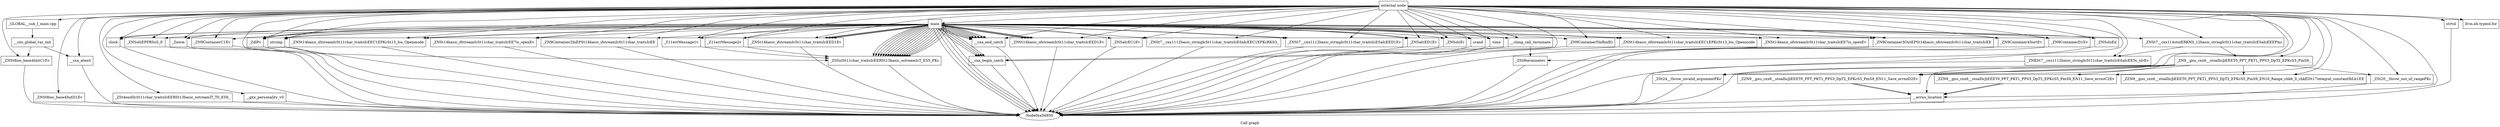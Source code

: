 digraph "Call graph" {
	label="Call graph";

	Node0xa53a90 [shape=record,label="{external node}"];
	Node0xa53a90 -> Node0xa53a60;
	Node0xa53a90 -> Node0x9fa210;
	Node0xa53a90 -> Node0xa0a820;
	Node0xa53a90 -> Node0x9f9630;
	Node0xa53a90 -> Node0xa02760;
	Node0xa53a90 -> Node0x97c7e0;
	Node0xa53a90 -> Node0xa4b870;
	Node0xa53a90 -> Node0xa0be50;
	Node0xa53a90 -> Node0x9fa260;
	Node0xa53a90 -> Node0xa00640;
	Node0xa53a90 -> Node0xa4e670;
	Node0xa53a90 -> Node0xa4b7b0;
	Node0xa53a90 -> Node0xa02880;
	Node0xa53a90 -> Node0xa0af30;
	Node0xa53a90 -> Node0xa4eed0;
	Node0xa53a90 -> Node0x9bc1b0;
	Node0xa53a90 -> Node0x9f9a00;
	Node0xa53a90 -> Node0x9f9ca0;
	Node0xa53a90 -> Node0xa5b700;
	Node0xa53a90 -> Node0xa4c1b0;
	Node0xa53a90 -> Node0xa5b730;
	Node0xa53a90 -> Node0x9f9c70;
	Node0xa53a90 -> Node0xa4ec30;
	Node0xa53a90 -> Node0xa53b60;
	Node0xa53a90 -> Node0x9feaa0;
	Node0xa53a90 -> Node0x9f9e10;
	Node0xa53a90 -> Node0x9f9e40;
	Node0xa53a90 -> Node0x9fead0;
	Node0xa53a90 -> Node0xa011f0;
	Node0xa53a90 -> Node0xa01260;
	Node0xa53a90 -> Node0xa08790;
	Node0xa53a90 -> Node0x97c120;
	Node0xa53a90 -> Node0xa5c550;
	Node0xa53a90 -> Node0xa4c9c0;
	Node0xa53a90 -> Node0x97bfb0;
	Node0xa53a90 -> Node0xa5c4b0;
	Node0xa53a90 -> Node0xa55010;
	Node0xa53a90 -> Node0xa4e4d0;
	Node0xa53a90 -> Node0x91b3b0;
	Node0xa53a90 -> Node0xa4ec00;
	Node0xa53a90 -> Node0xa017a0;
	Node0xa53a90 -> Node0xa60710;
	Node0xa53a90 -> Node0xa4e720;
	Node0xa53a90 -> Node0xa5b970;
	Node0xa53a90 -> Node0xa4c7e0;
	Node0xa53a90 -> Node0xa0ab50;
	Node0xa53a90 -> Node0xa60630;
	Node0xa53a90 -> Node0xa606a0;
	Node0xa53a90 -> Node0xa0aae0;
	Node0xa53a90 -> Node0x9ff3b0;
	Node0x9ff3b0 [shape=record,label="{_GLOBAL__sub_I_main.cpp}"];
	Node0x9ff3b0 -> Node0xa53ac0;
	Node0xa53ac0 [shape=record,label="{__cxx_global_var_init}"];
	Node0xa53ac0 -> Node0xa53a60;
	Node0xa53ac0 -> Node0xa0a820;
	Node0xa53a60 [shape=record,label="{_ZNSt8ios_base4InitC1Ev}"];
	Node0xa53a60 -> Node0xa56950;
	Node0x9fa210 [shape=record,label="{_ZNSt8ios_base4InitD1Ev}"];
	Node0x9fa210 -> Node0xa56950;
	Node0xa0a820 [shape=record,label="{__cxa_atexit}"];
	Node0xa0a820 -> Node0xa56950;
	Node0x9f9630 [shape=record,label="{_Z11errMessage1v}"];
	Node0x9f9630 -> Node0xa02760;
	Node0xa02760 [shape=record,label="{_ZStlsISt11char_traitsIcEERSt13basic_ostreamIcT_ES5_PKc}"];
	Node0xa02760 -> Node0xa56950;
	Node0x97c7e0 [shape=record,label="{_Z11errMessage2v}"];
	Node0x97c7e0 -> Node0xa02760;
	Node0xa02880 [shape=record,label="{__gxx_personality_v0}"];
	Node0xa02880 -> Node0xa56950;
	Node0xa4b870 [shape=record,label="{main}"];
	Node0xa4b870 -> Node0x9f9630;
	Node0xa4b870 -> Node0xa0be50;
	Node0xa4b870 -> Node0xa02760;
	Node0xa4b870 -> Node0x9fa260;
	Node0xa4b870 -> Node0xa4e670;
	Node0xa4b870 -> Node0xa4b7b0;
	Node0xa4b870 -> Node0xa4eed0;
	Node0xa4b870 -> Node0x9bc1b0;
	Node0xa4b870 -> Node0x9bc1b0;
	Node0xa4b870 -> Node0x9f9a00;
	Node0xa4b870 -> Node0xa02760;
	Node0xa4b870 -> Node0xa0af30;
	Node0xa4b870 -> Node0xa5b700;
	Node0xa4b870 -> Node0xa5b730;
	Node0xa4b870 -> Node0xa02760;
	Node0xa4b870 -> Node0xa56950;
	Node0xa4b870 -> Node0xa02760;
	Node0xa4b870 -> Node0x9f9c70;
	Node0xa4b870 -> Node0x9f9ca0;
	Node0xa4b870 -> Node0xa5b700;
	Node0xa4b870 -> Node0x9f9c70;
	Node0xa4b870 -> Node0xa5b700;
	Node0xa4b870 -> Node0xa5b700;
	Node0xa4b870 -> Node0xa4eed0;
	Node0xa4b870 -> Node0x9f9e10;
	Node0xa4b870 -> Node0x9f9e40;
	Node0xa4b870 -> Node0x9feaa0;
	Node0xa4b870 -> Node0x9fead0;
	Node0xa4b870 -> Node0xa011f0;
	Node0xa4b870 -> Node0x9fead0;
	Node0xa4b870 -> Node0xa011f0;
	Node0xa4b870 -> Node0xa5b730;
	Node0xa4b870 -> Node0xa02760;
	Node0xa4b870 -> Node0xa56950;
	Node0xa4b870 -> Node0xa02760;
	Node0xa4b870 -> Node0x9f9c70;
	Node0xa4b870 -> Node0x9f9c70;
	Node0xa4b870 -> Node0xa02760;
	Node0xa4b870 -> Node0xa01260;
	Node0xa4b870 -> Node0xa02760;
	Node0xa4b870 -> Node0x97c120;
	Node0xa4b870 -> Node0xa08790;
	Node0xa4b870 -> Node0xa5c550;
	Node0xa4b870 -> Node0x97c7e0;
	Node0xa4b870 -> Node0xa4c9c0;
	Node0xa4b870 -> Node0x97bfb0;
	Node0xa4b870 -> Node0xa02760;
	Node0xa4b870 -> Node0xa55010;
	Node0xa4b870 -> Node0xa5b730;
	Node0xa4b870 -> Node0xa02760;
	Node0xa4b870 -> Node0xa56950;
	Node0xa4b870 -> Node0xa02760;
	Node0xa4b870 -> Node0x9f9c70;
	Node0xa4b870 -> Node0xa4c9c0;
	Node0xa4b870 -> Node0xa02760;
	Node0xa4b870 -> Node0xa4e4d0;
	Node0xa4b870 -> Node0xa5c4b0;
	Node0xa4b870 -> Node0xa55010;
	Node0xa4b870 -> Node0xa02760;
	Node0xa4b870 -> Node0xa5c4b0;
	Node0xa4b870 -> Node0xa55010;
	Node0xa4b870 -> Node0x9f9c70;
	Node0xa4b870 -> Node0xa55010;
	Node0xa4b870 -> Node0xa5b730;
	Node0xa4b870 -> Node0xa02760;
	Node0xa4b870 -> Node0xa56950;
	Node0xa4b870 -> Node0xa02760;
	Node0xa4b870 -> Node0x9f9c70;
	Node0xa4b870 -> Node0x91b3b0;
	Node0xa4b870 -> Node0xa0af30;
	Node0xa4b870 -> Node0xa02760;
	Node0xa4b870 -> Node0xa0be50;
	Node0xa4b870 -> Node0xa4ec00;
	Node0xa4b870 -> Node0x9f9c70;
	Node0xa4b870 -> Node0xa4ec30;
	Node0xa60630 [shape=record,label="{_ZZN9__gnu_cxx6__stoaIlicJiEEET0_PFT_PKT1_PPS3_DpT2_EPKcS5_PmS9_EN10_Range_chk6_S_chkElSt17integral_constantIbLb1EE}"];
	Node0xa606a0 [shape=record,label="{_ZSt20__throw_out_of_rangePKc}"];
	Node0xa606a0 -> Node0xa56950;
	Node0xa0be50 [shape=record,label="{clock}"];
	Node0xa0be50 -> Node0xa56950;
	Node0xa00640 [shape=record,label="{_ZSt4endlIcSt11char_traitsIcEERSt13basic_ostreamIT_T0_ES6_}"];
	Node0xa00640 -> Node0xa56950;
	Node0x9fa260 [shape=record,label="{_ZNSolsEPFRSoS_E}"];
	Node0x9fa260 -> Node0xa56950;
	Node0xa4e670 [shape=record,label="{_Znwm}"];
	Node0xa4e670 -> Node0xa56950;
	Node0xa4b7b0 [shape=record,label="{_ZN9ContainerC1Ev}"];
	Node0xa4b7b0 -> Node0xa56950;
	Node0xa4eed0 [shape=record,label="{strcmp}"];
	Node0xa4eed0 -> Node0xa56950;
	Node0x9bc1b0 [shape=record,label="{_ZNSt14basic_ifstreamIcSt11char_traitsIcEEC1EPKcSt13_Ios_Openmode}"];
	Node0x9bc1b0 -> Node0xa56950;
	Node0x9f9a00 [shape=record,label="{_ZNSt14basic_ifstreamIcSt11char_traitsIcEE7is_openEv}"];
	Node0x9f9a00 -> Node0xa56950;
	Node0xa0af30 [shape=record,label="{_ZdlPv}"];
	Node0xa0af30 -> Node0xa56950;
	Node0xa5b700 [shape=record,label="{_ZNSt14basic_ifstreamIcSt11char_traitsIcEED1Ev}"];
	Node0xa5b700 -> Node0xa56950;
	Node0xa4c1b0 [shape=record,label="{llvm.eh.typeid.for}"];
	Node0xa5b730 [shape=record,label="{__cxa_begin_catch}"];
	Node0xa5b730 -> Node0xa56950;
	Node0x9f9c70 [shape=record,label="{__cxa_end_catch}"];
	Node0x9f9c70 -> Node0xa56950;
	Node0x9f9ca0 [shape=record,label="{_ZN9Container2InEPSt14basic_ifstreamIcSt11char_traitsIcEE}"];
	Node0x9f9ca0 -> Node0xa56950;
	Node0x9f9e10 [shape=record,label="{_ZNSaIcEC1Ev}"];
	Node0x9f9e10 -> Node0xa56950;
	Node0x9f9e40 [shape=record,label="{_ZNSt7__cxx1112basic_stringIcSt11char_traitsIcESaIcEEC1EPKcRKS3_}"];
	Node0x9f9e40 -> Node0xa56950;
	Node0x9feaa0 [shape=record,label="{_ZNSt7__cxx114stoiERKNS_12basic_stringIcSt11char_traitsIcESaIcEEEPmi}"];
	Node0x9feaa0 -> Node0xa4e720;
	Node0x9feaa0 -> Node0xa017a0;
	Node0x9fead0 [shape=record,label="{_ZNSt7__cxx1112basic_stringIcSt11char_traitsIcESaIcEED1Ev}"];
	Node0x9fead0 -> Node0xa56950;
	Node0xa011f0 [shape=record,label="{_ZNSaIcED1Ev}"];
	Node0xa011f0 -> Node0xa56950;
	Node0xa01260 [shape=record,label="{_ZNSolsEi}"];
	Node0xa01260 -> Node0xa56950;
	Node0x97c120 [shape=record,label="{time}"];
	Node0x97c120 -> Node0xa56950;
	Node0xa08790 [shape=record,label="{srand}"];
	Node0xa08790 -> Node0xa56950;
	Node0xa5c550 [shape=record,label="{_ZN9Container5InRndEi}"];
	Node0xa5c550 -> Node0xa56950;
	Node0xa4c9c0 [shape=record,label="{_ZNSt14basic_ofstreamIcSt11char_traitsIcEEC1EPKcSt13_Ios_Openmode}"];
	Node0xa4c9c0 -> Node0xa56950;
	Node0x97bfb0 [shape=record,label="{_ZNSt14basic_ofstreamIcSt11char_traitsIcEE7is_openEv}"];
	Node0x97bfb0 -> Node0xa56950;
	Node0xa55010 [shape=record,label="{_ZNSt14basic_ofstreamIcSt11char_traitsIcEED1Ev}"];
	Node0xa55010 -> Node0xa56950;
	Node0xa4e4d0 [shape=record,label="{_ZN9Container4SortEv}"];
	Node0xa4e4d0 -> Node0xa56950;
	Node0xa5c4b0 [shape=record,label="{_ZN9Container3OutEPSt14basic_ofstreamIcSt11char_traitsIcEE}"];
	Node0xa5c4b0 -> Node0xa56950;
	Node0x91b3b0 [shape=record,label="{_ZN9ContainerD1Ev}"];
	Node0x91b3b0 -> Node0xa56950;
	Node0xa53b60 [shape=record,label="{_ZSt9terminatev}"];
	Node0xa53b60 -> Node0xa56950;
	Node0xa4e720 [shape=record,label="{_ZNKSt7__cxx1112basic_stringIcSt11char_traitsIcESaIcEE5c_strEv}"];
	Node0xa4e720 -> Node0xa56950;
	Node0xa4ec00 [shape=record,label="{_ZNSolsEd}"];
	Node0xa4ec00 -> Node0xa56950;
	Node0xa4ec30 [shape=record,label="{__clang_call_terminate}"];
	Node0xa4ec30 -> Node0xa5b730;
	Node0xa4ec30 -> Node0xa53b60;
	Node0xa5b970 [shape=record,label="{_ZZN9__gnu_cxx6__stoaIlicJiEEET0_PFT_PKT1_PPS3_DpT2_EPKcS5_PmS9_EN11_Save_errnoC2Ev}"];
	Node0xa5b970 -> Node0xa0ab50;
	Node0xa5b970 -> Node0xa0ab50;
	Node0xa60710 [shape=record,label="{strtol}"];
	Node0xa60710 -> Node0xa56950;
	Node0xa017a0 [shape=record,label="{_ZN9__gnu_cxx6__stoaIlicJiEEET0_PFT_PKT1_PPS3_DpT2_EPKcS5_PmS9_}"];
	Node0xa017a0 -> Node0xa5b970;
	Node0xa017a0 -> Node0xa56950;
	Node0xa017a0 -> Node0xa4c7e0;
	Node0xa017a0 -> Node0xa0aae0;
	Node0xa017a0 -> Node0xa0ab50;
	Node0xa017a0 -> Node0xa60630;
	Node0xa017a0 -> Node0xa606a0;
	Node0xa017a0 -> Node0xa0aae0;
	Node0xa4c7e0 [shape=record,label="{_ZSt24__throw_invalid_argumentPKc}"];
	Node0xa4c7e0 -> Node0xa56950;
	Node0xa0aae0 [shape=record,label="{_ZZN9__gnu_cxx6__stoaIlicJiEEET0_PFT_PKT1_PPS3_DpT2_EPKcS5_PmS9_EN11_Save_errnoD2Ev}"];
	Node0xa0aae0 -> Node0xa0ab50;
	Node0xa0aae0 -> Node0xa0ab50;
	Node0xa0ab50 [shape=record,label="{__errno_location}"];
	Node0xa0ab50 -> Node0xa56950;
}
